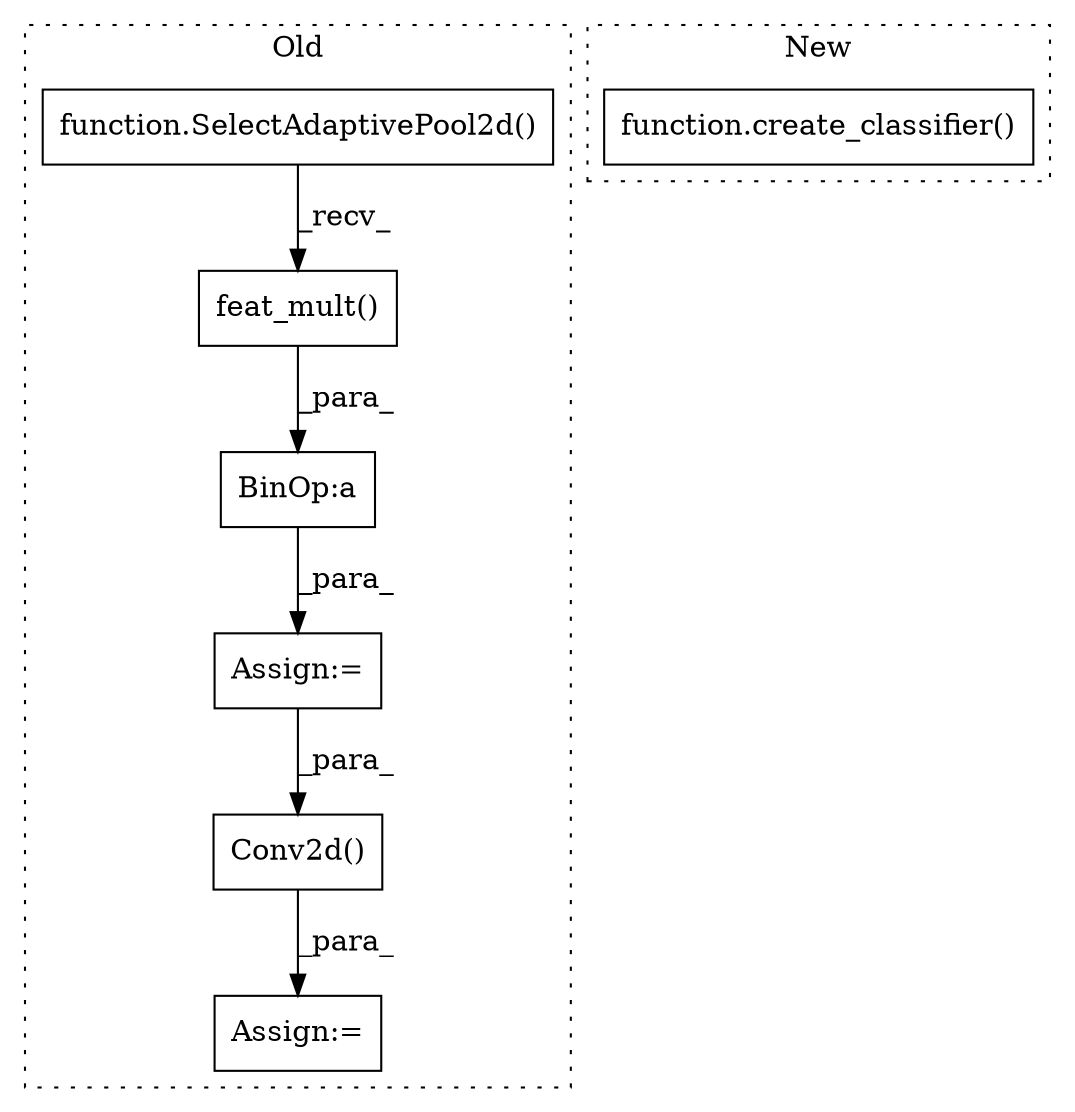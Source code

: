 digraph G {
subgraph cluster0 {
1 [label="Conv2d()" a="75" s="9793,9828" l="10,27" shape="box"];
3 [label="function.SelectAdaptivePool2d()" a="75" s="9651" l="43" shape="box"];
4 [label="BinOp:a" a="82" s="9735" l="3" shape="box"];
5 [label="Assign:=" a="68" s="9715" l="3" shape="box"];
6 [label="Assign:=" a="68" s="9790" l="3" shape="box"];
7 [label="feat_mult()" a="75" s="9738" l="28" shape="box"];
label = "Old";
style="dotted";
}
subgraph cluster1 {
2 [label="function.create_classifier()" a="75" s="9665,9731" l="31,39" shape="box"];
label = "New";
style="dotted";
}
1 -> 6 [label="_para_"];
3 -> 7 [label="_recv_"];
4 -> 5 [label="_para_"];
5 -> 1 [label="_para_"];
7 -> 4 [label="_para_"];
}